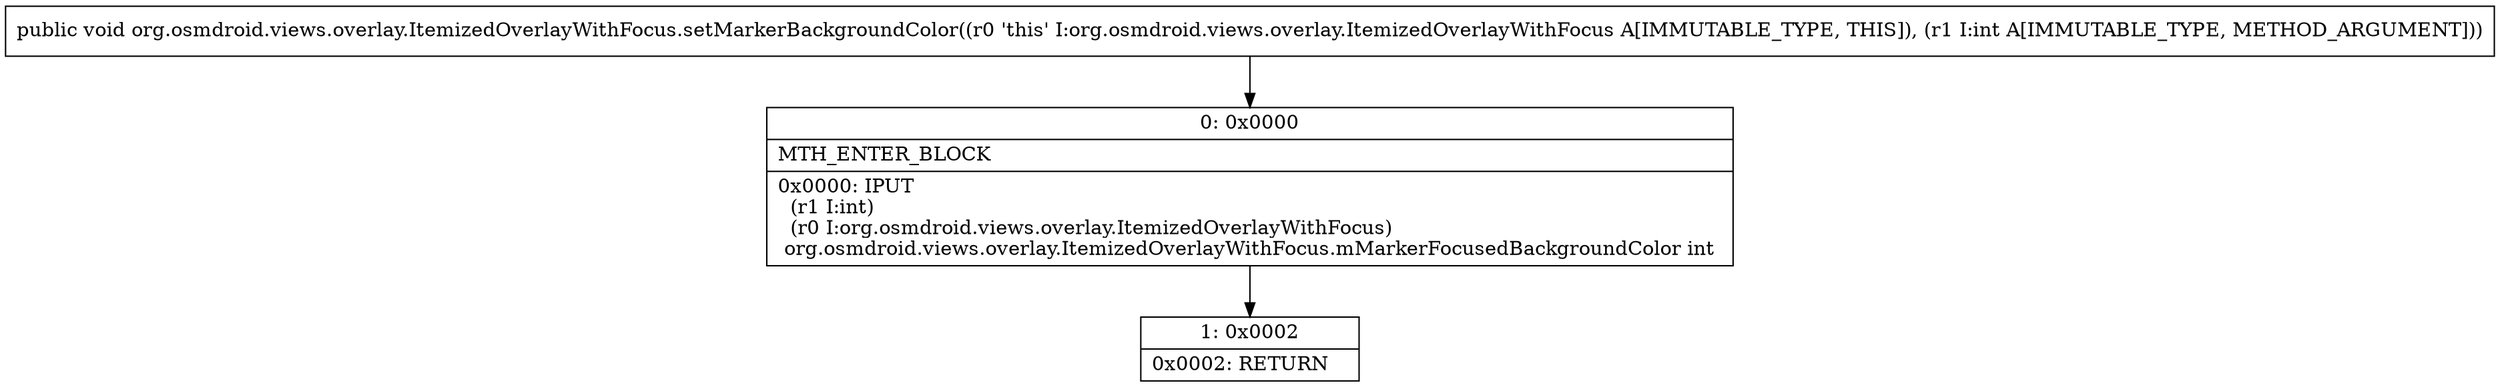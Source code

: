 digraph "CFG fororg.osmdroid.views.overlay.ItemizedOverlayWithFocus.setMarkerBackgroundColor(I)V" {
Node_0 [shape=record,label="{0\:\ 0x0000|MTH_ENTER_BLOCK\l|0x0000: IPUT  \l  (r1 I:int)\l  (r0 I:org.osmdroid.views.overlay.ItemizedOverlayWithFocus)\l org.osmdroid.views.overlay.ItemizedOverlayWithFocus.mMarkerFocusedBackgroundColor int \l}"];
Node_1 [shape=record,label="{1\:\ 0x0002|0x0002: RETURN   \l}"];
MethodNode[shape=record,label="{public void org.osmdroid.views.overlay.ItemizedOverlayWithFocus.setMarkerBackgroundColor((r0 'this' I:org.osmdroid.views.overlay.ItemizedOverlayWithFocus A[IMMUTABLE_TYPE, THIS]), (r1 I:int A[IMMUTABLE_TYPE, METHOD_ARGUMENT])) }"];
MethodNode -> Node_0;
Node_0 -> Node_1;
}

